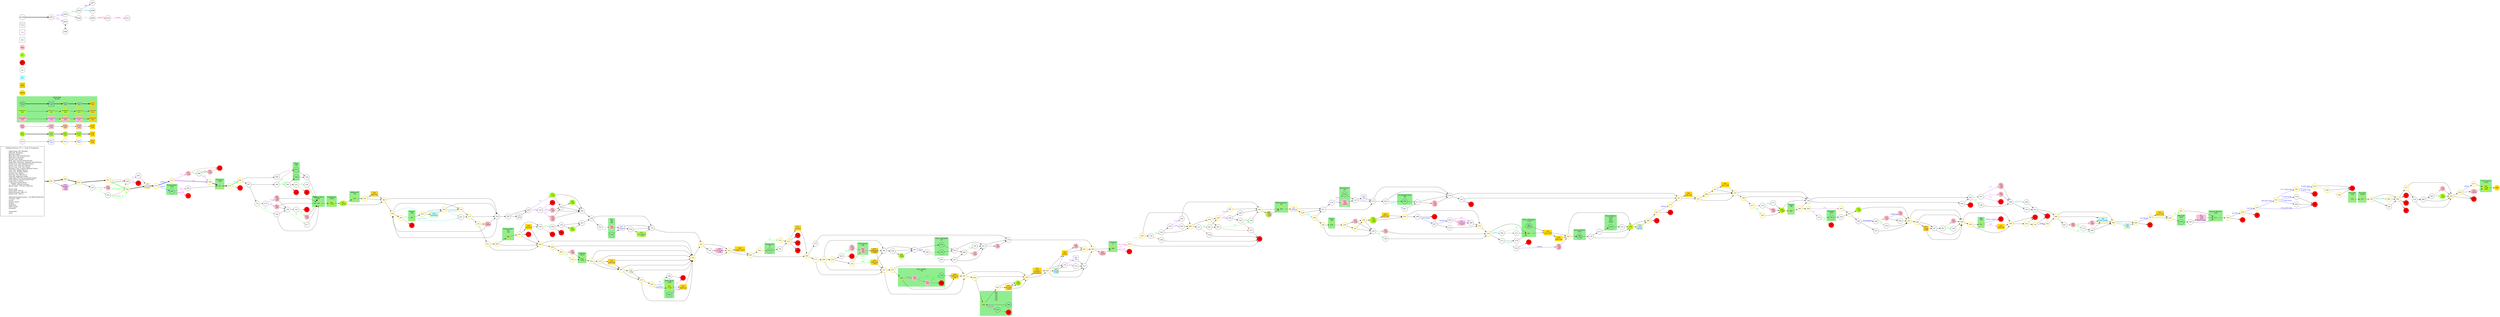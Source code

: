 digraph {
	// graph defaults
	rankdir=LR
	mclimit=50
	nodesep=.3 // changes horizontal separation of nodes
	ranksep=.4 // changes vertical separation of nodes
	node [height=.7
		width=.7
		shape=ellipse
		margin=0]
	edge[weight=5]

	// a box for a graph label
	// note that you can override the defaults set above
	title [label = "Fighting Fantasy 21/--/--: Trial of Champions\n\n \
		Light Green Fill: Benefits\l \
		Pink Fill: Penalties\l \
		Red Fill: Death\l \
		Blue Text: Key Items/Events\l \
		Red Text: Lost Items\l \
		Purple Text: Shops\l \
		Blue Line: Forced Items/Events\l \
		Light Blue Text/Line: Optional Items/Events\l \
		Purple Line: Dice Related Events\l \
		Green Line: Stat Test Passed\l \
		Brown Line: Stat Test Failed\l \
		Magenta Line: Combat Related Events\l \
		Grey Text: Riddle Answer\l \
		Grey Line: Hidden Option\l \
		Orange Line: Spells\l \
		Red Line: Possible Error\l \
		Gold Fill: Required Nodes\l \
		Light Blue Fill: Recommended Nodes\l \
		Gold Outline: Recommended Path\l \
		Green Box: Combat\l \
		*: Special Combat Rules\l \
		+: -1DMG without hammer\l \
		@grub eggs: -1ST per reference\l\l \
		Starts with:\l \
		Initial Skill: 1d6+6\l \
		Initial Stamina: 2d6+12\l \
		Initial Luck: 1d6+6\l\l \
		skill/stamina/luck potion: +all SK/ST/LK&1ILK\l \
		10 meal: +4ST\l \
		sword\l \
		leather armor\l \
		lantern\l \
		tinderbox\l \
		2d6+6 gold\l \
		backpack\l\l \
		Comments:\l \
		none\l \
		"
		shape = "box"
		margin = 0.1]

	subgraph Required {
		node [style = "filled" color = "gold" fillcolor = "gold" fontcolor = "blue" shape = "rect"]
		key3
		boo5
		dam5
		monboo5
		mondam5
		mon5
		ending [fontcolor = "black" shape = "octagon"]
		036
		300
		173
		326
		240
		371
		015
		348
		057
		373
		126
		060
		180
		282
		090
		394
		053
		262
		314
		400 [fontcolor = "black" shape = "octagon"]
	}

	subgraph Required2 {
		node [style = "filled" color = "gold2" fillcolor = "gold2" fontcolor = "blue" shape = "rect"]
		req2
		277
	}

	subgraph Recommended {
		node [penwidth = 3 color = "gold"]
		txt2
		key2 [shape = "rect" fontcolor = "blue"]
		boo3 [style = "filled" fillcolor = "greenyellow"]
		boo4 [style = "filled" fillcolor = "greenyellow"]
		dam3 [style = "filled" fillcolor = "pink"]
		dam4 [style = "filled" fillcolor = "pink"]
		monboo3 [style = "filled" fillcolor = "greenyellow"]
		monboo4 [style = "filled" fillcolor = "greenyellow"]
		mondam3 [style = "filled" fillcolor = "pink"]
		mondam4 [style = "filled" fillcolor = "pink"]
		mon3
		mon4
		001
		049
		022
		107
		360
		136 [shape = "rect" fontcolor = "blue"]
		275
		175
		189
		113
		237
		094





		120
		061 [style = "filled" fillcolor = "greenyellow"]
		261 [style = "filled" fillcolor = "greenyellow"]
		374
		052
		036
		082
		304
		355
		100
		019
		070 [style = "filled" fillcolor = "paleturquoise1" shape = "rect" fontcolor = "blue"]
		328
		152
		117
		179
		012
		246
		186
		142
		300
		346
		059
		091
		332
		219
		252
		115
		173
		307
		233
		272
		205
		063 [style = "filled" fillcolor = "greenyellow"]
		326
		150
		287
		222
		240
		007
		336
		122
		013
		371
		045
		177
		068
		318
		212
		015
		227
		037
		118
		348
		397
		093
		146
		018
		057
		184 [style = "filled" fillcolor = "greenyellow"]
		305
		373
		043
		187 [style = "filled" fillcolor = "paleturquoise1" shape = "rect" fontcolor = "blue"]
		126
		281
		003
		369
		352
		025
		204
		032
		239
		298
		362
		329
		209 [shape = "rect" fontcolor = "blue"]
		129
		264
		190
		279
		339
		167
		144
		359 [style = "filled" fillcolor = "greenyellow"]
		060
		263
		315
		195
		247
		180
		282
		044
		155 [style = "filled" fillcolor = "greenyellow"]
		119 [style = "filled" fillcolor = "paleturquoise1" shape = "rect" fontcolor = "blue"]
		288
		347
		114
		251
		090
		333
		096
		215
		394
		375
		168
		077
		245
		008 [style = "filled" fillcolor = "greenyellow"]
		306
		085
		364
		203
		021
		372 [style = "filled" fillcolor = "greenyellow"]
		141
		208
		053
		069
		182
		311
		262
		109
		143
		370
		016
		088
		149 [style = "filled" fillcolor = "paleturquoise1" shape = "rect" fontcolor = "blue"]
		388
		309 [style = "filled" fillcolor = "paleturquoise1" shape = "rect" fontcolor = "blue"]
		058
		106
		314
		228
		381
		211
		354
		238
		125
		011
		345
		035
		249
		358
		176
		127
		303
		081
		048
		377
		232
		028
		071
		188 [style = "filled" fillcolor = "greenyellow"]
	}
	
	subgraph Optional {
		node [style = "filled" color = "paleturquoise1" fillcolor = "paleturquoise1" fontcolor = "blue" shape = "rect"]
		opt
		070
		187
		119
		149
		309
	}

	subgraph Combat {
		style = "filled" color = "palegreen2"
		subgraph cluster_MONSTER {
			label = "MONSTER\n 0/0 0/0"
			mon1 [label = "\N\n text"]
			mon2 [shape = "rect" fontcolor = "blue" label = "\N\n text"]
			mon3 [label = "\N\n text"]
			mon4 [shape = "rect" fontcolor = "blue" label = "\N\n text"]
			mon5 [shape = "rect" fontcolor = "blue" label = "\N\n text"]
			monboo1 [style = "filled" color = "greenyellow" label = "\N\n text"]
			monboo2 [shape = "rect" style = "filled" color = "greenyellow" fontcolor = "blue" label = "\N\n text"]
			monboo3 [label = "\N\n text"]
			monboo4 [shape = "rect" fontcolor = "blue" label = "\N\n text"]
			monboo5 [shape = "rect" fontcolor = "blue" label = "\N\n text"]
			mondam1 [style = "filled" color = "pink" label = "\N\n text"]
			mondam2 [shape = "rect" style = "filled" color = "pink" fontcolor = "blue" label = "\N\n text"]
			mondam3 [label = "\N\n text"]
			mondam4 [shape = "rect" fontcolor = "blue" label = "\N\n text"]
			mondam5 [shape = "rect" fontcolor = "blue" label = "\N\n text"]
		}
		
		subgraph cluster_BONECRUSHER {
			label = "Bonecrusher\n 9/10"
			056
		}
		
		subgraph cluster_EASTERNER {
			label = "Easterner\n 10/8"
			113
		}
		
		subgraph cluster_SLAVE {
			label = "Slave\n 9/8"
			073
			349
		}

		subgraph cluster_FIGHTING_SLAVE {
			label = "Fighting Slave\n 8/8"
			120
		}
		
		subgraph cluster_SOUTHERNER {
			label = "Southerner\n 10/10"
			061 [label = "\N\n +4ST"]
		}
		
		subgraph cluster_HELLHOUND {
			label = "Hellhound*\n 7/6"
			374
		}
		
		subgraph cluster_ORC {
			label = "Orc\n 6/5\n 6/6"
			139
			192 [style = "filled" color = "pink" label = "\N\n -2ST"]
		}
		
		subgraph cluster_MUTANT_ORC {
			label = "Mutant Orc\n 7/7"
			076
		}
		
		subgraph cluster_CAVEMAN {
			label = "Caveman\n 7/-"
			369
		}
		
		subgraph cluster_LICHE_QUEEN {
			label = "Liche Queen\n 9/9"
			080 [style = "filled" color = "pink" label = "\N\n -3AT\n -4ST"]
		}
		
		subgraph cluster_GIANT_SPIDER {
			label = "Giant Spider\n 7/8"
			118
			064 [style = "filled" color = "pink" label = "\N\n -2ST"]
			254 [style = "filled" color = "pink" label = "\N\n -2ST"]
			108
			293 [style = "filled" color = "red"]
		}
		
		subgraph cluster_RAT {
			label = "Rat\n 3/2\n 2/2\n 3/2\n 3/2\n 4/2"
			146
			165
			389
			322 [style = "filled" color = "red"]
		}
		
		subgraph cluster_GIANT_CENTIPEDE {
			label = "Giant Centipede\n 9/7"
			154
			270
		}
		
		subgraph cluster_STRIDER {
			label = "Strider\n 9/9"
			100
		}

		subgraph cluster_VAMPIRE_BAT {
			label = "Vampire Bat*\n 5/5\n 5/4"
			186
		}
		
		subgraph cluster_COLDCLAW {
			label = "Coldclaw\n 10/11"
			219 [label = "\N\n -1AT"]
		}
		
		subgraph cluster_BONE_DEVIL {
			label = "Bone Devil\n 10/8"
			029
			063 [label = "\N\n +1LK"]
		}
		
		subgraph cluster_SKELETON_KING {
			label = "Skeleton King+\n 9/7"
			329 [label = "\N\n"]
		}
		
		subgraph cluster_TUSKER {
			label = "Tusker\n 6/6"
			279
		}
		
		subgraph cluster_CHAOS_CHAMPION {
			label = "Chaos Champion\n 11/12"
			247
			383 [label = "\N\n -2EST"]
		}
		
		subgraph cluster_XOROA_WARRIOR {
			label = "Xoroa Warrior\n 10/11"
			340 [label = "\N\n -1AT"]
		}
		
		subgraph cluster_XOROA_WARRIOR_2 {
			label = "Xoroa Warrior\n 10/10\n 9/11\n 10/11\n 10/10"
			259
		}
		
		subgraph cluster_TONGUE {
			label = "Tongue\n 5/6"
			306
		}
		
		subgraph cluster_TENTALLUS {
			label = "Tentallus*\n 8/12"
			356
		}
		
		subgraph cluster_IDOL {
			label = "Idol\n 9/6"
			311
		}
		
		subgraph cluster_HILL_TROLL {
			label = "Hill Troll\n 9/10"
			079
		}
		
		subgraph cluster_EASTERN_WARLORD {
			label = "Eastern Warlord\n 10/9"
			211
		}
		
		subgraph cluster_FIRE_IMP {
			label = "Fire Imp\n 9/4"
			176
		}
		
		subgraph cluster_FIRE_DEMON {
			label = "Fire Imp\n 10/10"
			127
		}
		
		subgraph cluster_LORD_CARNUSS {
			label = "Lord Carnuss\n 10/10"
			188 [label = "\N\n +2SK\n +6ST"]
		}
		
		subgraph cluster_BLOODWORM {
			label = "Bloodworm*\n 4/4"
			234
			325 [style = "filled" color = "pink" label = "\N\n -2ST\n +2EST"]
		}
		
		subgraph cluster_TWO_HEADED_DOG {
			label = "Two-Headed Dog*\n 6/5"
			294
		}
		
		cbt
	}

	subgraph Death {
		node [style = "filled" color = "red"]
		ddt
		024
		055
		054
		062
		072
		083
		084
		086
		099
		101
		116
		158
		171
		185
		191
		207
		224
		226
		231
		242
		257
		265
		266
		276
		283
		286
		291
		293
		302
		316
		322
		324
		330
		334
		338
		343
		367
		382
		386
		387
		392
		396
	}

	subgraph Boost {
		node [style = "filled" color = "greenyellow"]
		bst
		boo1 [label = "\N\n text"]
		boo2 [shape = "rect" fontcolor = "blue" label = "\N\n text"]
		boo3 [label = "\N\n text"]
		boo4 [shape = "rect" fontcolor = "blue" label = "\N\n text"]
		boo5 [shape = "rect" fontcolor = "blue" label = "\N\n text"]
		008 [label = "\N\n +6ST"]
		053 [shape = "rect" fontcolor = "blue" label = "\N\n cloak\n +1LK"]
		057 [shape = "rect" fontcolor = "blue" label = "\N\n iron file\n +2ST"]
		095 [color = "greenyellow:pink" label = "\N\n -2SK\n +1ST"]
		097 [label = "\N\n +4ST"]
		119 [shape = "rect" fontcolor = "blue" label = "\N\n +2ST\n berries"]
		135 [label = "\N\n +4ST"]
		184 [label = "\N\n +4ST"]
		187 [shape = "rect" fontcolor = "blue" label = "\N\n shield\n +1SK"]
		233 [label = "\N\n +1SK"]
		261 [label = "\N\n +all ST"]
		313 [label = "\N\n +1LK"]
		321 [shape = "rect" fontcolor = "blue" label = "\N\n breastplate\n +1SK"]
		359 [label = "\N\n +1SK\n +5ST"]
		366 [label = "\N\n +4ST"]
		372 [label = "\N\n +3ST"]
		395 [label = "\N\n +2ST"]
	}

	subgraph Damage {
		node [style = "filled" color = "pink"]
		ddg
		dam1 [label = "\N\n text"]
		dam2 [shape = "rect" fontcolor = "blue" label = "\N\n text"]
		dam3 [label = "\N\n text"]
		dam4 [shape = "rect" fontcolor = "blue" label = "\N\n text"]
		dam5 [shape = "rect" fontcolor = "blue" label = "\N\n text"]
		010 [label = "\N\n -2ST"]
		015 [shape = "rect" fontcolor = "blue" label = "\N\n gold ring\n -3ST"]
		030 [label = "\N\n -1SK\n -2ST"]
		031 [label = "\N\n -1LK"]
		033 [label = "\N\n -4ST"]
		038 [label = "\N\n -1SK"]
		039 [label = "\N\n -2ST"]
		042 [label = "\N\n -1ST"]
		075 [label = "\N\n -2LK"]
		130 [label = "\N\n -2ST"]
		137 [label = "\N\n -4ST"]
		145 [label = "\N\n -1SK\n -3ST"]
		151 [shape = "rect" fontcolor = "blue" label = "\N\n -red dust\n -2ST"]
		153 [label = "\N\n -2ST"]
		197 [label = "\N\n -2ST"]
		199 [shape = "rect" fontcolor = "blue" label = "\N\n -all items\n -1LK"]
		201 [shape = "rect" fontcolor = "blue" label = "\N\n -2SK\n -2LK\n @grub eggs"]
		200 [label = "\N\n -1d6ST"]
		214 [label = "\N\n -1d6ST"]
		216 [label = "\N\n -1SK\n -1ST"]
		225 [label = "\N\n -2ST"]
		253 [label = "\N\n -4SK"]
		255 [label = "\N\n -1LK"]
		269 [label = "\N\n -2ST"]
		273 [label = "\N\n -4ST"]
		277 [shape = "rect" fontcolor = "blue" label = "\N\n gold ring\n -1SK"]
		280 [label = "\N\n -1ST"]
		292 [shape = "rect" fontcolor = "blue" label = "\N\n flogged\n -1SK\n -4ST"]
		317 [label = "\N\n -2SK\n -1LK"]
		335 [label = "\N\n -1d6ST"]
		337 [label = "\N\n -2ST"]
		350 [label = "\N\n -1SK\n -4ST"]
		357 [label = "\N\n -1SK"]
		380 [label = "\N\n -1SK\n -2ST"]
		393 [label = "\N\n -2ST"]
	}

	subgraph Key_Item {
		node [fontcolor = "blue" shape = "rect"]
		kky
		key1 [label = "\N\n text"]
		key2 [label = "\N\n text"]
		key3 [label = "\N\n text"]
		036 [label = "\N\n gold ring"]
		060 [label = "\N\n gold ring"]
		070 [label = "\N\n medallion"]
		090 [label = "\N\n gold ring"]
		110 [label = "\N\n spear"]
		126 [label = "\N\n helmet"]
		136 [label = "\N\n sword/\n trident"]
		149 [label = "\N\n brass hands"]
		173 [label = "\N\n gold ring"]
		180 [label = "\N\n set 2: 358"]
		209 [label = "\N\n whistle"]
		240 [label = "\N\n magic sword"]
		243 [label = "\N\n info" tooltip = "door behind pile of stones"]
		262 [label = "\N\n gold ring"]
		282 [label = "\N\n gold ring"]
		295 [label = "\N\n dagger"]
		300 [label = "\N\n red dust"]
		309 [label = "\N\n info" tooltip = "hunckback is a liar"]
		314 [label = "\N\n set 3: 176"]
		326 [label = "\N\n gold ring"]
		344 [label = "\N\n info" tooltip = "trust not the word of axe"]
		348 [label = "\N\n gold ring\n info" tooltip = "don't drink from fountains"]
		371 [label = "\N\n iron key"]
		373 [label = "\N\n rope\n hammer\n anti-poison"]
		394 [label = "\N\n set 1: 249"]
	}
	
	subgraph Shop {
		node [fontcolor = "purple" shape = "rect"]
		shp
		shop1 [label = "\N\n text"]
	}

	mon1 -> mon2 -> mon3 -> mon4 -> mon5 [penwidth = 3]
	boo1 -> boo2 -> boo3 -> boo4 -> boo5 [penwidth = 3]
	dam1 -> dam2 -> dam3 -> dam4 -> dam5
	txt1 -> key1 -> txt2 -> key2 -> key3
	monboo1 -> monboo2 -> monboo3 -> monboo4 -> monboo5
	mondam1 -> mondam2 -> mondam3 -> mondam4 -> mondam5

	myTitle -> z001 [penwidth = 3]
	z001 -> z002 [color = "purple" fontcolor = "purple" label = "1-3"]
	z001 -> z003 [color = "purple" fontcolor = "purple" label = "4-6"]
	z002 -> z004 [color = "green" fontcolor = "green" label = "LK"]
	z002 -> z005 [color = "brown"]
	z003 -> z006 [dir = "both"]
	z004 -> z007 [color = "blue" fontcolor = "blue" label = "req"]
	z004 -> z008 [color = "cyan3" fontcolor = "cyan3" label = "-opt"]
	z005 -> z009 [color = "grey" fontcolor = "grey" label = "info"]
	z009 -> z010 [color = "crimson" fontcolor = "crimson" label = "error(?)"]
	z010 -> z011 [color = "magenta" fontcolor = "magenta" label = "escape"]
	{
		rank = same
		z003
		z006
	}

	title -> 001 [penwidth = 3]
	001 -> 049 [penwidth = 3]
	001 -> 292
	002 -> 089
	002 -> 161
	003 -> 369
	003 -> 200
	004 -> 135 [color = "green" fontcolor = "green" label = "LK"]
	004 -> 273 [color = "brown"]
	005 -> 128 [color = "purple" fontcolor = "purple" label = "1-4"]
	005 -> 313 [color = "purple" fontcolor = "purple" label = "5-6"]
	006 -> 383 [color = "green" fontcolor = "green" label = "LK"]
	006 -> 121 [color = "brown"]
	007 -> 336
	007 -> 045
	008 -> 306
	008 -> 138
	009 -> 166 [color = "green" fontcolor = "green" label = "LK"]
	009 -> 073 [color = "brown"]
	010 -> 281
	011 -> 278 [color = "blue" fontcolor = "blue" label = "1,3 gold rings"]
	011 -> 092 [color = "blue" fontcolor = "blue" label = "5,7 gold rings"]
	011 -> 345 [color = "blue" fontcolor = "blue" label = "9,11 gold rings"]
	012 -> 246
	012 -> 346
	013 -> 207
	013 -> 084
	013 -> 302
	013 -> 371
	014 -> 155
	015 -> 285
	015 -> 227
	016 -> 088
	017 -> 120
	018 -> 057
	018 -> 184
	019 -> 070
	019 -> 328
	020 -> 258
	021 -> 372
	021 -> 050
	022 -> 310
	022 -> 107 [penwidth = 3]
	023 -> 101
	023 -> 088
	025 -> 134
	025 -> 204
	026 -> 294
	026 -> 067 [color = "cyan3" fontcolor = "cyan3" label = "whistle"]
	026 -> 379
	027 -> 117
	028 -> 071 [color = "blue" fontcolor = "blue" label = "shield"]
	028 -> 335
	028 -> 291
	029 -> 265 [color = "purple" fontcolor = "purple" label = "1-2"]
	029 -> 326 [color = "magenta" fontcolor = "magenta" label = "win"]
	030 -> 398
	031 -> 066 [color = "green" fontcolor = "green" label = "SK"]
	031 -> 334 [color = "brown"]
	032 -> 239
	032 -> 267
	033 -> 069
	034 -> 321
	034 -> 133
	035 -> 249 [color = "grey" fontcolor = "grey" label = "set 1"]
	035 -> 286
	036 -> 082
	037 -> 118
	037 -> 397
	038 -> 008
	039 -> 104
	039 -> 020
	040 -> 204
	041 -> 296 [color = "green" fontcolor = "green" label = "LK"]
	041 -> 269 [color = "brown"]
	042 -> 120
	043 -> 126
	043 -> 187
	043 -> 157
	043 -> 221
	044 -> 340
	044 -> 155
	045 -> 235
	045 -> 177
	046 -> 224
	046 -> 361
	047 -> 244 [color = "blue" fontcolor = "blue" label = "spear"]
	047 -> 270
	048 -> 377
	048 -> 257
	048 -> 158
	048 -> 116
	049 -> 022 [penwidth = 3]
	050 -> 206 [color = "blue" fontcolor = "blue" label = "breastplate"]
	050 -> 327
	051 -> 239
	051 -> 267
	052 -> 036
	052 -> 082
	053 -> 147
	053 -> 069
	056 -> 343 [color = "magenta" fontcolor = "magenta" label = "lose AR"]
	056 -> 268 [color = "magenta" fontcolor = "magenta" label = "win"]
	057 -> 184
	057 -> 305
	058 -> 106 [color = "blue" fontcolor = "blue" label = "iron file"]
	058 -> 396
	059 -> 091
	059 -> 150
	060 -> 263
	061 -> 261
	063 -> 326
	064 -> 108 [color = "green" fontcolor = "green" label = "SK"]
	064 -> 254 [color = "brown"]
	065 -> 201
	065 -> 211
	066 -> 255 [dir = both color = "invis" fontcolor = "purple" label = "1-3"]
	066 -> 189 [color = "purple" fontcolor = "purple" label = "4-6"]
	067 -> 217
	068 -> 318
	068 -> 285
	068 -> 227
	069 -> 182
	069 -> 109
	070 -> 328
	071 -> 188
	073 -> 196
	074 -> 325 [color = "purple" fontcolor = "purple" label = "1-3"]
	074 -> 234 [color = "purple" fontcolor = "purple" label = "4-6"]
	075 -> 144
	075 -> 230
	076 -> 341
	077 -> 245 [color = "green" fontcolor = "green" label = "SK"]
	077 -> 132 [color = "brown"]
	078 -> 360 [color = "green" fontcolor = "green" label = "SK (flogged:-3)"]
	078 -> 250 [color = "brown"]
	079 -> 065
	080 -> 277
	081 -> 048
	082 -> 229
	082 -> 304
	085 -> 364
	085 -> 138
	087 -> 365 [color = "blue" fontcolor = "blue" label = "red dust"]
	087 -> 331
	088 -> 041
	088 -> 149
	088 -> 388
	089 -> 105 [color = "green" fontcolor = "green" label = "LK"]
	089 -> 137 [color = "brown"]
	090 -> 333
	091 -> 332 [color = "green" fontcolor = "green" label = "SK"]
	091 -> 357 [color = "brown"]
	092 -> 367
	093 -> 146
	093 -> 305
	094 -> 297
	094 -> 009
	095 -> 329
	096 -> 215
	096 -> 375
	097 -> 163
	098 -> 004
	098 -> 232
	100 -> 019
	102 -> 042 [color = "green" fontcolor = "green" label = "LK"]
	102 -> 283 [color = "brown"]
	103 -> 191 [color = "green" fontcolor = "green" label = "SK"]
	103 -> 356 [color = "brown"]
	104 -> 395
	104 -> 020
	105 -> 161
	106 -> 314
	106 -> 228
	107 -> 360 [penwidth = 3 color = "green" fontcolor = "green" label = "SK (flogged:-3)"]
	107 -> 250 [color = "brown"]
	108 -> 348
	109 -> 143
	109 -> 386
	110 -> 005
	111 -> 051 [color = "green" fontcolor = "green" label = "SK"]
	111 -> 169 [color = "brown"]
	112 -> 323 [color = "cyan3" fontcolor = "cyan3" label = "-all gold"]
	112 -> 178
	113 -> 237 [penwidth = 3]
	114 -> 251
	115 -> 173
	115 -> 307
	115 -> 150
	117 -> 179
	117 -> 229
	118 -> 064 [color = "magenta" fontcolor = "magenta" label = ">5AR"]
	118 -> 348
	119 -> 288
	120 -> 061
	121 -> 247
	122 -> 013
	123 -> 243
	123 -> 174
	124 -> 399 [color = "green" fontcolor = "green" label = "LK-3"]
	124 -> 024 [color = "brown"]
	125 -> 011 [color = "blue" fontcolor = "blue" label = "odd gold rings"]
	125 -> 367 [color = "blue" fontcolor = "blue" label = "even gold rings"]
	126 -> 010
	126 -> 281
	127 -> 303
	128 -> 382 [color = "purple" fontcolor = "purple" label = "1"]
	128 -> 145 [color = "purple" fontcolor = "purple" label = "2-3"]
	128 -> 039 [color = "purple" fontcolor = "purple" label = "4-6"]
	129 -> 264 [color = "cyan3" fontcolor = "cyan3" label = "rope"]
	129 -> 351
	130 -> 141
	131 -> 148 [color = "green" fontcolor = "green" label = "LK"]
	131 -> 210 [color = "brown"]
	132 -> 271 [color = "green" fontcolor = "green" label = "LK"]
	132 -> 038 [color = "brown"]
	133 -> 287
	134 -> 181 [color = "green" fontcolor = "green" label = "SK"]
	134 -> 308 [color = "brown"]
	135 -> 232
	136 -> 275 [penwidth = 3]
	137 -> 161
	138 -> 046
	138 -> 361
	139 -> 295
	140 -> 362
	141 -> 208
	141 -> 069
	142 -> 124
	142 -> 171
	142 -> 300
	142 -> 346
	143 -> 370
	143 -> 386
	144 -> 359
	144 -> 230
	145 -> 104
	145 -> 020
	146 -> 165 [color = "magenta" fontcolor = "magenta" label = "lose AR"]
	146 -> 018
	147 -> 241
	147 -> 069
	148 -> 159
	148 -> 120
	149 -> 388
	150 -> 287
	151 -> 260
	152 -> 117
	153 -> 130 [color = "blue" fontcolor = "blue" label = "dagger"]
	153 -> 284
	154 -> 002
	155 -> 119
	155 -> 288
	156 -> 199
	156 -> 222
	157 -> 312 [color = "purple" fontcolor = "purple" label = "1-4"]
	157 -> 344 [color = "purple" fontcolor = "purple" label = "5-6"]
	159 -> 017 [color = "green" fontcolor = "green" label = "LK"]
	159 -> 102 [color = "brown"]
	160 -> 195
	161 -> 197
	161 -> 378
	162 -> 276
	162 -> 251
	163 -> 258
	164 -> 398
	165 -> 389 [color = "green" fontcolor = "green" label = "LK"]
	165 -> 322 [color = "brown"]
	166 -> 183
	166 -> 349
	166 -> 316
	167 -> 144
	167 -> 230
	168 -> 077
	168 -> 138
	169 -> 072
	170 -> 213
	170 -> 155
	172 -> 296
	173 -> 307
	173 -> 150
	174 -> 026
	174 -> 379
	175 -> 031 [color = "purple" fontcolor = "purple" label = "1-3"]
	175 -> 189 [penwidth = 3 color = "purple" fontcolor = "purple" label = "4-6"]
	176 -> 127
	177 -> 068
	177 -> 227
	178 -> 247
	179 -> 012
	179 -> 214
	180 -> 282
	180 -> 044
	181 -> 223
	181 -> 204
	182 -> 311
	182 -> 109
	183 -> 218 [color = "green" fontcolor = "green" label = "LK"]
	183 -> 387 [color = "brown"]
	184 -> 057
	184 -> 305
	186 -> 142
	187 -> 126
	187 -> 157
	187 -> 221
	188 -> 400
	189 -> 113 [penwidth = 3]
	190 -> 279
	190 -> 230
	192 -> 295
	193 -> 023
	194 -> 366
	194 -> 047
	195 -> 247
	195 -> 006 [color = "cyan3" fontcolor = "cyan3" label = "dagger"]
	195 -> 112
	196 -> 120
	197 -> 378
	198 -> 069
	199 -> 222
	200 -> 369
	201 -> 211
	202 -> 136
	203 -> 021
	204 -> 111
	204 -> 032
	205 -> 063 [color = "blue" fontcolor = "blue" label = "medallion"]
	205 -> 384
	206 -> 342 [color = "green" fontcolor = "green" label = "SK"]
	206 -> 153 [color = "brown"]
	208 -> 053
	208 -> 147
	208 -> 069
	209 -> 129
	209 -> 351
	210 -> 380 [color = "purple" fontcolor = "purple" label = "1-3"]
	210 -> 393 [color = "purple" fontcolor = "purple" label = "4-6"]
	211 -> 354
	212 -> 015 [color = "green" fontcolor = "green" label = "3dSK"]
	212 -> 080 [color = "brown"]
	213 -> 259
	213 -> 155
	214 -> 229
	214 -> 304
	215 -> 394
	215 -> 375
	216 -> 015 [color = "green" fontcolor = "green" label = "3dSK"]
	216 -> 080 [color = "brown"]
	217 -> 317
	217 -> 379
	218 -> 120
	219 -> 252
	220 -> 048
	221 -> 003
	222 -> 240
	222 -> 007
	223 -> 040 [color = "purple" fontcolor = "purple" label = "2-8"]
	223 -> 256 [color = "purple" fontcolor = "purple" label = "9-12"]
	225 -> 360 [color = "green" fontcolor = "green" label = "SK (flogged:-3)"]
	225 -> 250 [color = "brown"]
	227 -> 037
	227 -> 397
	228 -> 381 [color = "green" fontcolor = "green" label = "LK"]
	228 -> 079 [color = "brown"]
	229 -> 390
	229 -> 304
	230 -> 160 [color = "green" fontcolor = "green" label = "SK"]
	230 -> 337 [color = "brown"]
	232 -> 291
	232 -> 028
	233 -> 272
	233 -> 150
	234 -> 123
	235 -> 378
	236 -> 021
	237 -> 094 [penwidth = 3 color = "green" fontcolor = "green" label = "SK"]
	237 -> 324 [color = "brown"]
	238 -> 125 [color = "blue" fontcolor = "blue" label = "iron key"]
	238 -> 266
	239 -> 248 [color = "purple" fontcolor = "purple" label = "2-8"]
	239 -> 298 [color = "purple" fontcolor = "purple" label = "9-12"]
	240 -> 007
	241 -> 198 [color = "green" fontcolor = "green" label = "LK"]
	241 -> 033 [color = "brown"]
	243 -> 174
	244 -> 290 [color = "green" fontcolor = "green" label = "SK"]
	244 -> 154 [color = "brown"]
	245 -> 008
	246 -> 186
	246 -> 346
	247 -> 180
	248 -> 320
	248 -> 385
	249 -> 358 [color = "grey" fontcolor = "grey" label = "set 2"]
	249 -> 286
	250 -> 086 [color = "purple" fontcolor = "purple" label = "1-5"]
	250 -> 202 [color = "purple" fontcolor = "purple" label = "6"]
	251 -> 090
	251 -> 333
	252 -> 115
	252 -> 307
	252 -> 150
	253 -> 149
	253 -> 388
	254 -> 108 [color = "green" fontcolor = "green" label = "SK"]
	254 -> 293 [color = "brown"]
	255 -> 066 [dir = both color = "green:purple" fontcolor = "green" label = "SK"]
	255 -> 334 [color = "brown"]
	256 -> 362
	258 -> 353
	258 -> 133
	259 -> 014
	260 -> 315
	261 -> 374
	261 -> 082
	262 -> 109
	263 -> 315
	263 -> 289
	264 -> 190
	264 -> 351
	267 -> 140 [color = "green" fontcolor = "green" label = "SK"]
	267 -> 274 [color = "brown"]
	268 -> 113
	269 -> 172 [color = "green" fontcolor = "green" label = "LK"]
	269 -> 253 [color = "brown"]
	270 -> 002
	271 -> 008
	272 -> 205
	272 -> 150
	273 -> 232
	274 -> 072
	275 -> 056 [color = "blue" fontcolor = "blue" label = "sword"]
	275 -> 175 [penwidth = 3 color = "blue" fontcolor = "blue" label = "trident"]
	277 -> 285
	277 -> 227
	278 -> 367
	279 -> 339
	280 -> 398
	281 -> 003
	282 -> 044
	284 -> 141
	285 -> 194
	285 -> 047
	287 -> 156
	287 -> 222
	288 -> 185
	288 -> 347
	289 -> 087 [color = "blue" fontcolor = "blue" label = "anti-poison"]
	289 -> 231
	290 -> 391
	292 -> 022
	294 -> 217
	295 -> 034
	295 -> 133
	296 -> 149
	296 -> 388
	297 -> 368
	297 -> 131
	298 -> 362
	299 -> 023
	300 -> 124
	300 -> 346
	301 -> 083 [color = "purple" fontcolor = "purple" label = "1-3"]
	301 -> 030 [color = "purple" fontcolor = "purple" label = "4-5"]
	301 -> 280 [color = "purple" fontcolor = "purple" label = "6"]
	303 -> 220
	303 -> 081 [color = "cyan3" fontcolor = "cyan3" label = "brass hands"]
	303 -> 048
	304 -> 027 [color = "cyan3" fontcolor = "cyan3" label = "-gold object"]
	304 -> 152
	304 -> 355
	305 -> 043
	305 -> 373
	306 -> 085
	307 -> 233
	307 -> 272
	307 -> 150
	308 -> 072
	309 -> 058
	310 -> 078 [color = "green" fontcolor = "green" label = "LK"]
	310 -> 225 [color = "brown"]
	311 -> 262 [color = "magenta" fontcolor = "magenta" label = "win"]
	311 -> 055 [color = "blue" fontcolor = "blue" label = "!magic sword"]
	312 -> 221
	313 -> 104
	313 -> 020
	314 -> 228
	315 -> 195
	317 -> 379
	318 -> 212
	318 -> 363
	319 -> 098
	319 -> 232
	320 -> 140 [color = "green" fontcolor = "green" label = "SK"]
	320 -> 274 [color = "brown"]
	321 -> 133
	323 -> 350 [color = "blue" fontcolor = "blue" label = "helmet"]
	323 -> 062
	325 -> 123
	326 -> 150
	327 -> 141
	328 -> 027 [color = "cyan3" fontcolor = "cyan3" label = "-gold object"]
	328 -> 152
	328 -> 229
	329 -> 209
	331 -> 315
	332 -> 219
	333 -> 096
	333 -> 375
	335 -> 188
	336 -> 122 [color = "green" fontcolor = "green" label = "LK"]
	336 -> 076 [color = "brown"]
	337 -> 195
	339 -> 075
	339 -> 167
	340 -> 170
	341 -> 013
	342 -> 141
	344 -> 221
	345 -> 035 [color = "blue" fontcolor = "blue" label = "9 gold rings"]
	345 -> 392 [color = "blue" fontcolor = "blue" label = "11 gold rings"]
	346 -> 059
	346 -> 150
	347 -> 114 [color = "blue" fontcolor = "blue" label = "helmet"]
	347 -> 226
	348 -> 397
	349 -> 196
	350 -> 044
	351 -> 074
	351 -> 174
	352 -> 025 [color = "grey" fontcolor = "grey" label = "riddle"]
	352 -> 072
	353 -> 139 [color = "green" fontcolor = "green" label = "LK"]
	353 -> 192 [color = "brown"]
	354 -> 238 [color = "blue" fontcolor = "blue" label = "red dust"]
	354 -> 330
	355 -> 100 [color = "green" fontcolor = "green" label = "SK"]
	355 -> 338 [color = "brown"]
	356 -> 236
	357 -> 219
	358 -> 176 [color = "grey" fontcolor = "grey" label = "set 3"]
	358 -> 286
	359 -> 060
	359 -> 263
	360 -> 136 [penwidth = 3]
	361 -> 164 [color = "green" fontcolor = "green" label = "LK"]
	361 -> 301 [color = "brown"]
	362 -> 095
	362 -> 329
	363 -> 216 [color = "green" fontcolor = "green" label = "LK"]
	363 -> 054 [color = "brown"]
	364 -> 103 [color = "purple" fontcolor = "purple" label = "1-2"]
	364 -> 203 [color = "purple" fontcolor = "purple" label = "3-6"]
	365 -> 151 [color = "purple" fontcolor = "purple" label = "1-3"]
	365 -> 260 [color = "purple" fontcolor = "purple" label = "4-6"]
	366 -> 047
	368 -> 166 [color = "green" fontcolor = "green" label = "LK"]
	368 -> 073 [color = "brown"]
	369 -> 352 [color = "magenta" fontcolor = "magenta" label = "win 4 AR"]
	369 -> 099 [color = "magenta" fontcolor = "magenta" label = "lose 4 AR"]
	370 -> 016 [color = "blue" fontcolor = "blue" label = "cloak"]
	370 -> 101
	371 -> 045
	372 -> 141
	373 -> 043
	374 -> 052
	375 -> 168
	375 -> 138
	376 -> 097
	376 -> 163
	377 -> 232
	377 -> 319
	378 -> 003
	379 -> 251
	379 -> 162
	380 -> 159
	380 -> 120
	381 -> 211
	383 -> 180
	384 -> 029 [color = "green" fontcolor = "green" label = "SK"]
	384 -> 265 [color = "brown"]
	385 -> 362
	388 -> 309 [color = "cyan3" fontcolor = "cyan3" label = "berries"]
	388 -> 058
	389 -> 146
	390 -> 110
	390 -> 005
	391 -> 089
	391 -> 161
	393 -> 159
	393 -> 120
	394 -> 375
	395 -> 020
	397 -> 305
	397 -> 093
	398 -> 299 [color = "cyan3" fontcolor = "cyan3" label = "-gold item"]
	398 -> 193
	399 -> 242
	399 -> 376
}
